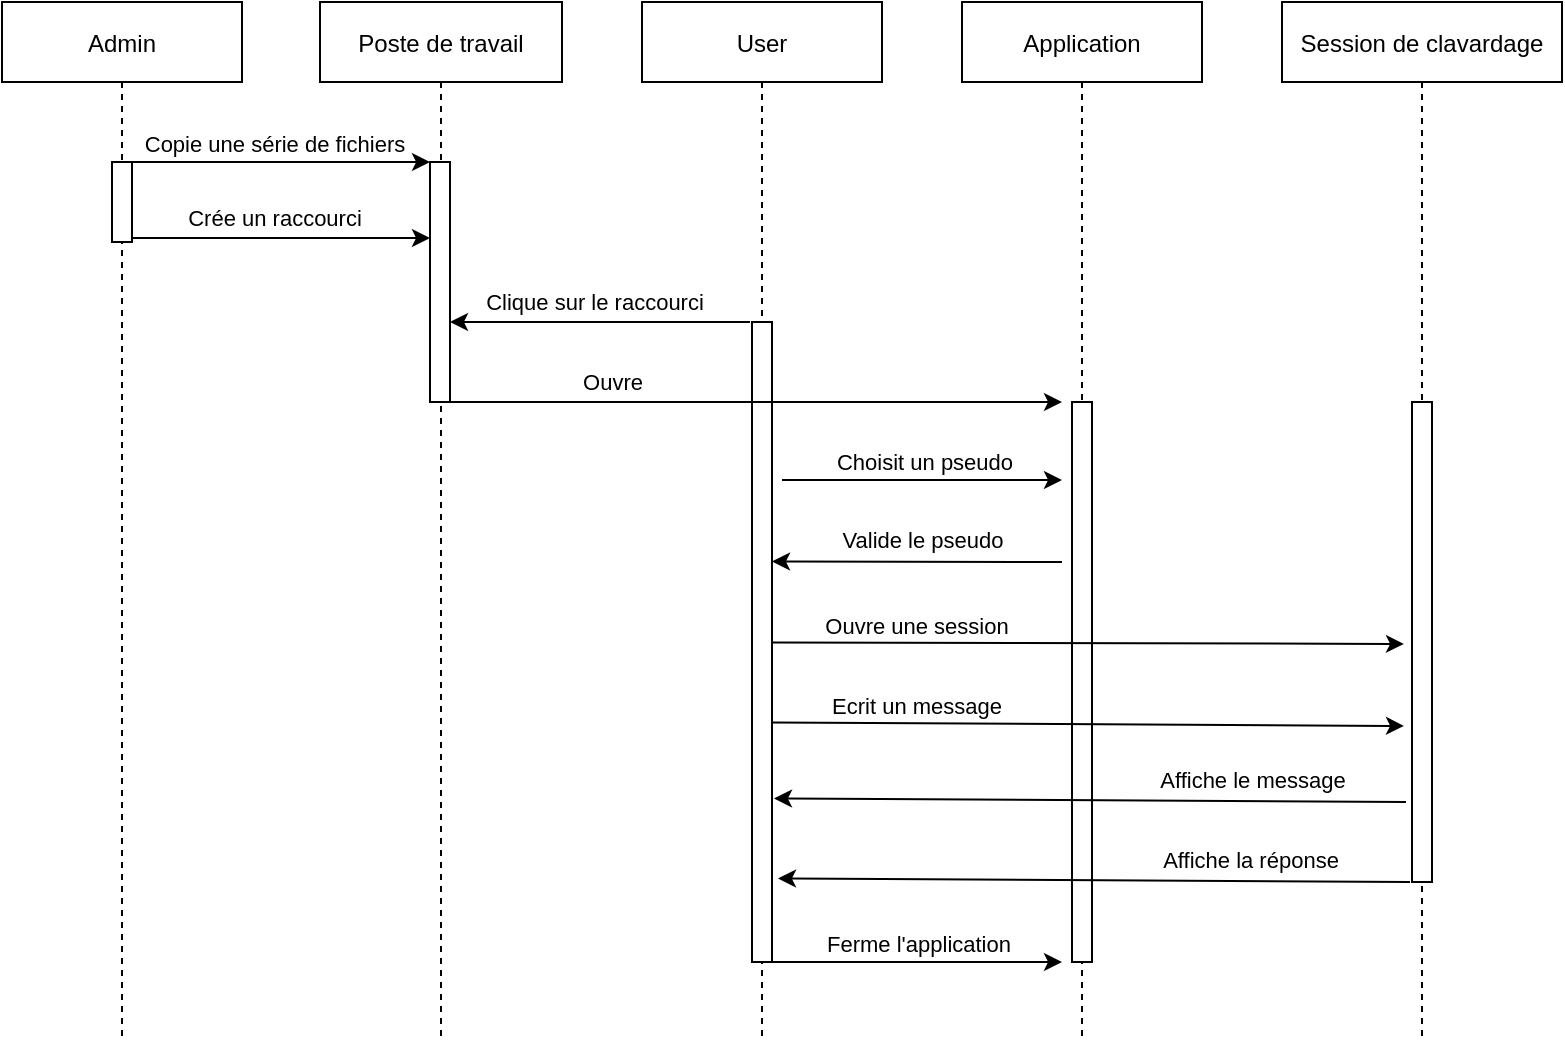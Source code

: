 <mxfile version="15.6.8" type="github">
  <diagram id="kgpKYQtTHZ0yAKxKKP6v" name="Page-1">
    <mxGraphModel dx="2199" dy="584" grid="1" gridSize="10" guides="1" tooltips="1" connect="1" arrows="1" fold="1" page="1" pageScale="1" pageWidth="1169" pageHeight="827" math="0" shadow="0">
      <root>
        <mxCell id="0" />
        <mxCell id="1" parent="0" />
        <mxCell id="3nuBFxr9cyL0pnOWT2aG-1" value="Application" style="shape=umlLifeline;perimeter=lifelinePerimeter;container=1;collapsible=0;recursiveResize=0;rounded=0;shadow=0;strokeWidth=1;" parent="1" vertex="1">
          <mxGeometry x="-360" y="80" width="120" height="520" as="geometry" />
        </mxCell>
        <mxCell id="3nuBFxr9cyL0pnOWT2aG-2" value="" style="points=[];perimeter=orthogonalPerimeter;rounded=0;shadow=0;strokeWidth=1;" parent="3nuBFxr9cyL0pnOWT2aG-1" vertex="1">
          <mxGeometry x="55" y="200" width="10" height="280" as="geometry" />
        </mxCell>
        <mxCell id="3nuBFxr9cyL0pnOWT2aG-5" value="User" style="shape=umlLifeline;perimeter=lifelinePerimeter;container=1;collapsible=0;recursiveResize=0;rounded=0;shadow=0;strokeWidth=1;" parent="1" vertex="1">
          <mxGeometry x="-520" y="80" width="120" height="520" as="geometry" />
        </mxCell>
        <mxCell id="3nuBFxr9cyL0pnOWT2aG-6" value="" style="points=[];perimeter=orthogonalPerimeter;rounded=0;shadow=0;strokeWidth=1;" parent="3nuBFxr9cyL0pnOWT2aG-5" vertex="1">
          <mxGeometry x="55" y="160" width="10" height="320" as="geometry" />
        </mxCell>
        <mxCell id="OjNB47a1KJUwrNqXAL-a-22" value="" style="endArrow=classic;html=1;rounded=0;" parent="3nuBFxr9cyL0pnOWT2aG-5" edge="1">
          <mxGeometry width="50" height="50" relative="1" as="geometry">
            <mxPoint x="210" y="280" as="sourcePoint" />
            <mxPoint x="65" y="279.71" as="targetPoint" />
          </mxGeometry>
        </mxCell>
        <mxCell id="OjNB47a1KJUwrNqXAL-a-23" value="&lt;div&gt;Valide le pseudo&lt;br&gt;&lt;/div&gt;" style="edgeLabel;html=1;align=center;verticalAlign=middle;resizable=0;points=[];" parent="OjNB47a1KJUwrNqXAL-a-22" vertex="1" connectable="0">
          <mxGeometry x="-0.257" y="-1" relative="1" as="geometry">
            <mxPoint x="-16" y="-10" as="offset" />
          </mxGeometry>
        </mxCell>
        <mxCell id="OjNB47a1KJUwrNqXAL-a-36" value="" style="endArrow=classic;html=1;rounded=0;exitX=0.943;exitY=0.317;exitDx=0;exitDy=0;exitPerimeter=0;entryX=-0.4;entryY=0.504;entryDx=0;entryDy=0;entryPerimeter=0;" parent="3nuBFxr9cyL0pnOWT2aG-5" target="OjNB47a1KJUwrNqXAL-a-6" edge="1">
          <mxGeometry width="50" height="50" relative="1" as="geometry">
            <mxPoint x="65.0" y="320.25" as="sourcePoint" />
            <mxPoint x="210.57" y="320" as="targetPoint" />
          </mxGeometry>
        </mxCell>
        <mxCell id="OjNB47a1KJUwrNqXAL-a-37" value="Ouvre une session" style="edgeLabel;html=1;align=center;verticalAlign=middle;resizable=0;points=[];" parent="OjNB47a1KJUwrNqXAL-a-36" vertex="1" connectable="0">
          <mxGeometry x="-0.257" y="-1" relative="1" as="geometry">
            <mxPoint x="-46" y="-10" as="offset" />
          </mxGeometry>
        </mxCell>
        <mxCell id="OjNB47a1KJUwrNqXAL-a-1" value="Poste de travail" style="shape=umlLifeline;perimeter=lifelinePerimeter;container=1;collapsible=0;recursiveResize=0;rounded=0;shadow=0;strokeWidth=1;" parent="1" vertex="1">
          <mxGeometry x="-681" y="80" width="121" height="520" as="geometry" />
        </mxCell>
        <mxCell id="OjNB47a1KJUwrNqXAL-a-2" value="" style="points=[];perimeter=orthogonalPerimeter;rounded=0;shadow=0;strokeWidth=1;" parent="OjNB47a1KJUwrNqXAL-a-1" vertex="1">
          <mxGeometry x="55" y="80" width="10" height="120" as="geometry" />
        </mxCell>
        <mxCell id="OjNB47a1KJUwrNqXAL-a-28" value="" style="endArrow=classic;html=1;rounded=0;exitX=-0.2;exitY=0.006;exitDx=0;exitDy=0;exitPerimeter=0;" parent="OjNB47a1KJUwrNqXAL-a-1" target="OjNB47a1KJUwrNqXAL-a-2" edge="1">
          <mxGeometry width="50" height="50" relative="1" as="geometry">
            <mxPoint x="-94" y="80.04" as="sourcePoint" />
            <mxPoint x="50" y="80.0" as="targetPoint" />
          </mxGeometry>
        </mxCell>
        <mxCell id="OjNB47a1KJUwrNqXAL-a-29" value="Copie une série de fichiers" style="edgeLabel;html=1;align=center;verticalAlign=middle;resizable=0;points=[];" parent="OjNB47a1KJUwrNqXAL-a-28" vertex="1" connectable="0">
          <mxGeometry x="-0.257" y="-1" relative="1" as="geometry">
            <mxPoint x="15" y="-10" as="offset" />
          </mxGeometry>
        </mxCell>
        <mxCell id="OjNB47a1KJUwrNqXAL-a-30" value="" style="endArrow=classic;html=1;rounded=0;" parent="OjNB47a1KJUwrNqXAL-a-1" source="OjNB47a1KJUwrNqXAL-a-4" edge="1">
          <mxGeometry width="50" height="50" relative="1" as="geometry">
            <mxPoint x="-90" y="118" as="sourcePoint" />
            <mxPoint x="55" y="118" as="targetPoint" />
          </mxGeometry>
        </mxCell>
        <mxCell id="OjNB47a1KJUwrNqXAL-a-31" value="&lt;div&gt;Crée un raccourci&lt;/div&gt;" style="edgeLabel;html=1;align=center;verticalAlign=middle;resizable=0;points=[];" parent="OjNB47a1KJUwrNqXAL-a-30" vertex="1" connectable="0">
          <mxGeometry x="-0.257" y="-1" relative="1" as="geometry">
            <mxPoint x="15" y="-11" as="offset" />
          </mxGeometry>
        </mxCell>
        <mxCell id="OjNB47a1KJUwrNqXAL-a-3" value="Admin" style="shape=umlLifeline;perimeter=lifelinePerimeter;container=1;collapsible=0;recursiveResize=0;rounded=0;shadow=0;strokeWidth=1;" parent="1" vertex="1">
          <mxGeometry x="-840" y="80" width="120" height="520" as="geometry" />
        </mxCell>
        <mxCell id="OjNB47a1KJUwrNqXAL-a-4" value="" style="points=[];perimeter=orthogonalPerimeter;rounded=0;shadow=0;strokeWidth=1;" parent="OjNB47a1KJUwrNqXAL-a-3" vertex="1">
          <mxGeometry x="55" y="80" width="10" height="40" as="geometry" />
        </mxCell>
        <mxCell id="OjNB47a1KJUwrNqXAL-a-5" value="Session de clavardage" style="shape=umlLifeline;perimeter=lifelinePerimeter;container=1;collapsible=0;recursiveResize=0;rounded=0;shadow=0;strokeWidth=1;" parent="1" vertex="1">
          <mxGeometry x="-200" y="80" width="140" height="520" as="geometry" />
        </mxCell>
        <mxCell id="OjNB47a1KJUwrNqXAL-a-6" value="" style="points=[];perimeter=orthogonalPerimeter;rounded=0;shadow=0;strokeWidth=1;" parent="OjNB47a1KJUwrNqXAL-a-5" vertex="1">
          <mxGeometry x="65" y="200" width="10" height="240" as="geometry" />
        </mxCell>
        <mxCell id="OjNB47a1KJUwrNqXAL-a-25" value="" style="endArrow=classic;html=1;rounded=0;" parent="1" target="OjNB47a1KJUwrNqXAL-a-2" edge="1">
          <mxGeometry width="50" height="50" relative="1" as="geometry">
            <mxPoint x="-466" y="240" as="sourcePoint" />
            <mxPoint x="-611" y="240" as="targetPoint" />
          </mxGeometry>
        </mxCell>
        <mxCell id="OjNB47a1KJUwrNqXAL-a-32" value="Clique sur le raccourci" style="edgeLabel;html=1;align=center;verticalAlign=middle;resizable=0;points=[];" parent="OjNB47a1KJUwrNqXAL-a-25" vertex="1" connectable="0">
          <mxGeometry x="0.241" y="1" relative="1" as="geometry">
            <mxPoint x="15" y="-11" as="offset" />
          </mxGeometry>
        </mxCell>
        <mxCell id="OjNB47a1KJUwrNqXAL-a-33" value="" style="endArrow=classic;html=1;rounded=0;" parent="1" edge="1">
          <mxGeometry width="50" height="50" relative="1" as="geometry">
            <mxPoint x="-616" y="280" as="sourcePoint" />
            <mxPoint x="-310" y="280" as="targetPoint" />
          </mxGeometry>
        </mxCell>
        <mxCell id="OjNB47a1KJUwrNqXAL-a-35" value="Ouvre" style="edgeLabel;html=1;align=center;verticalAlign=middle;resizable=0;points=[];" parent="OjNB47a1KJUwrNqXAL-a-33" vertex="1" connectable="0">
          <mxGeometry x="0.185" y="3" relative="1" as="geometry">
            <mxPoint x="-101" y="-7" as="offset" />
          </mxGeometry>
        </mxCell>
        <mxCell id="OjNB47a1KJUwrNqXAL-a-20" value="" style="endArrow=classic;html=1;rounded=0;" parent="1" edge="1">
          <mxGeometry width="50" height="50" relative="1" as="geometry">
            <mxPoint x="-450" y="319" as="sourcePoint" />
            <mxPoint x="-310" y="319" as="targetPoint" />
          </mxGeometry>
        </mxCell>
        <mxCell id="OjNB47a1KJUwrNqXAL-a-21" value="&lt;div&gt;Choisit un pseudo&lt;/div&gt;" style="edgeLabel;html=1;align=center;verticalAlign=middle;resizable=0;points=[];" parent="OjNB47a1KJUwrNqXAL-a-20" vertex="1" connectable="0">
          <mxGeometry x="-0.257" y="-1" relative="1" as="geometry">
            <mxPoint x="19" y="-10" as="offset" />
          </mxGeometry>
        </mxCell>
        <mxCell id="OjNB47a1KJUwrNqXAL-a-39" value="" style="endArrow=classic;html=1;rounded=0;exitX=0.943;exitY=0.317;exitDx=0;exitDy=0;exitPerimeter=0;entryX=-0.4;entryY=0.642;entryDx=0;entryDy=0;entryPerimeter=0;" parent="1" edge="1">
          <mxGeometry width="50" height="50" relative="1" as="geometry">
            <mxPoint x="-455" y="440.25" as="sourcePoint" />
            <mxPoint x="-139" y="441.98" as="targetPoint" />
          </mxGeometry>
        </mxCell>
        <mxCell id="OjNB47a1KJUwrNqXAL-a-40" value="Ecrit un message&lt;span style=&quot;white-space: pre&quot;&gt;&lt;/span&gt;" style="edgeLabel;html=1;align=center;verticalAlign=middle;resizable=0;points=[];" parent="OjNB47a1KJUwrNqXAL-a-39" vertex="1" connectable="0">
          <mxGeometry x="-0.257" y="-1" relative="1" as="geometry">
            <mxPoint x="-46" y="-10" as="offset" />
          </mxGeometry>
        </mxCell>
        <mxCell id="OjNB47a1KJUwrNqXAL-a-41" value="" style="endArrow=classic;html=1;rounded=0;exitX=0.943;exitY=0.317;exitDx=0;exitDy=0;exitPerimeter=0;entryX=-0.4;entryY=0.642;entryDx=0;entryDy=0;entryPerimeter=0;" parent="1" edge="1">
          <mxGeometry width="50" height="50" relative="1" as="geometry">
            <mxPoint x="-138" y="479.98" as="sourcePoint" />
            <mxPoint x="-454" y="478.25" as="targetPoint" />
          </mxGeometry>
        </mxCell>
        <mxCell id="OjNB47a1KJUwrNqXAL-a-42" value="Affiche le mess&lt;span style=&quot;white-space: pre&quot;&gt;age&lt;/span&gt;" style="edgeLabel;html=1;align=center;verticalAlign=middle;resizable=0;points=[];" parent="OjNB47a1KJUwrNqXAL-a-41" vertex="1" connectable="0">
          <mxGeometry x="-0.257" y="-1" relative="1" as="geometry">
            <mxPoint x="40" y="-10" as="offset" />
          </mxGeometry>
        </mxCell>
        <mxCell id="OjNB47a1KJUwrNqXAL-a-43" value="" style="endArrow=classic;html=1;rounded=0;exitX=0.943;exitY=0.317;exitDx=0;exitDy=0;exitPerimeter=0;entryX=-0.4;entryY=0.642;entryDx=0;entryDy=0;entryPerimeter=0;" parent="1" edge="1">
          <mxGeometry width="50" height="50" relative="1" as="geometry">
            <mxPoint x="-136" y="519.98" as="sourcePoint" />
            <mxPoint x="-452" y="518.25" as="targetPoint" />
          </mxGeometry>
        </mxCell>
        <mxCell id="OjNB47a1KJUwrNqXAL-a-44" value="Affiche la réponse" style="edgeLabel;html=1;align=center;verticalAlign=middle;resizable=0;points=[];" parent="OjNB47a1KJUwrNqXAL-a-43" vertex="1" connectable="0">
          <mxGeometry x="-0.257" y="-1" relative="1" as="geometry">
            <mxPoint x="37" y="-10" as="offset" />
          </mxGeometry>
        </mxCell>
        <mxCell id="_m6Qp06bQpXWK2O7oMxg-1" value="" style="endArrow=classic;html=1;rounded=0;" edge="1" parent="1">
          <mxGeometry width="50" height="50" relative="1" as="geometry">
            <mxPoint x="-455" y="560" as="sourcePoint" />
            <mxPoint x="-310" y="560" as="targetPoint" />
          </mxGeometry>
        </mxCell>
        <mxCell id="_m6Qp06bQpXWK2O7oMxg-2" value="&lt;div&gt;Ferme l&#39;application&lt;br&gt;&lt;/div&gt;" style="edgeLabel;html=1;align=center;verticalAlign=middle;resizable=0;points=[];" vertex="1" connectable="0" parent="_m6Qp06bQpXWK2O7oMxg-1">
          <mxGeometry x="-0.257" y="-1" relative="1" as="geometry">
            <mxPoint x="19" y="-10" as="offset" />
          </mxGeometry>
        </mxCell>
      </root>
    </mxGraphModel>
  </diagram>
</mxfile>
